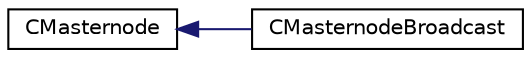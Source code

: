digraph "Graphical Class Hierarchy"
{
 // LATEX_PDF_SIZE
  edge [fontname="Helvetica",fontsize="10",labelfontname="Helvetica",labelfontsize="10"];
  node [fontname="Helvetica",fontsize="10",shape=record];
  rankdir="LR";
  Node0 [label="CMasternode",height=0.2,width=0.4,color="black", fillcolor="white", style="filled",URL="$class_c_masternode.html",tooltip=" "];
  Node0 -> Node1 [dir="back",color="midnightblue",fontsize="10",style="solid",fontname="Helvetica"];
  Node1 [label="CMasternodeBroadcast",height=0.2,width=0.4,color="black", fillcolor="white", style="filled",URL="$class_c_masternode_broadcast.html",tooltip=" "];
}
